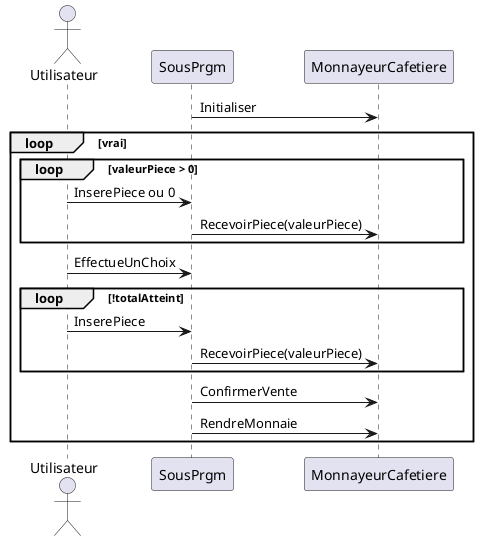 @startuml Cafetiere1

actor Utilisateur

SousPrgm -> MonnayeurCafetiere : Initialiser

loop vrai
    loop valeurPiece > 0
        Utilisateur -> SousPrgm : InserePiece ou 0
        SousPrgm -> MonnayeurCafetiere : RecevoirPiece(valeurPiece)
    end

    Utilisateur -> SousPrgm : EffectueUnChoix

    loop !totalAtteint
        Utilisateur -> SousPrgm : InserePiece
        SousPrgm -> MonnayeurCafetiere : RecevoirPiece(valeurPiece)
    end

    SousPrgm -> MonnayeurCafetiere : ConfirmerVente
    SousPrgm -> MonnayeurCafetiere : RendreMonnaie
end


@enduml